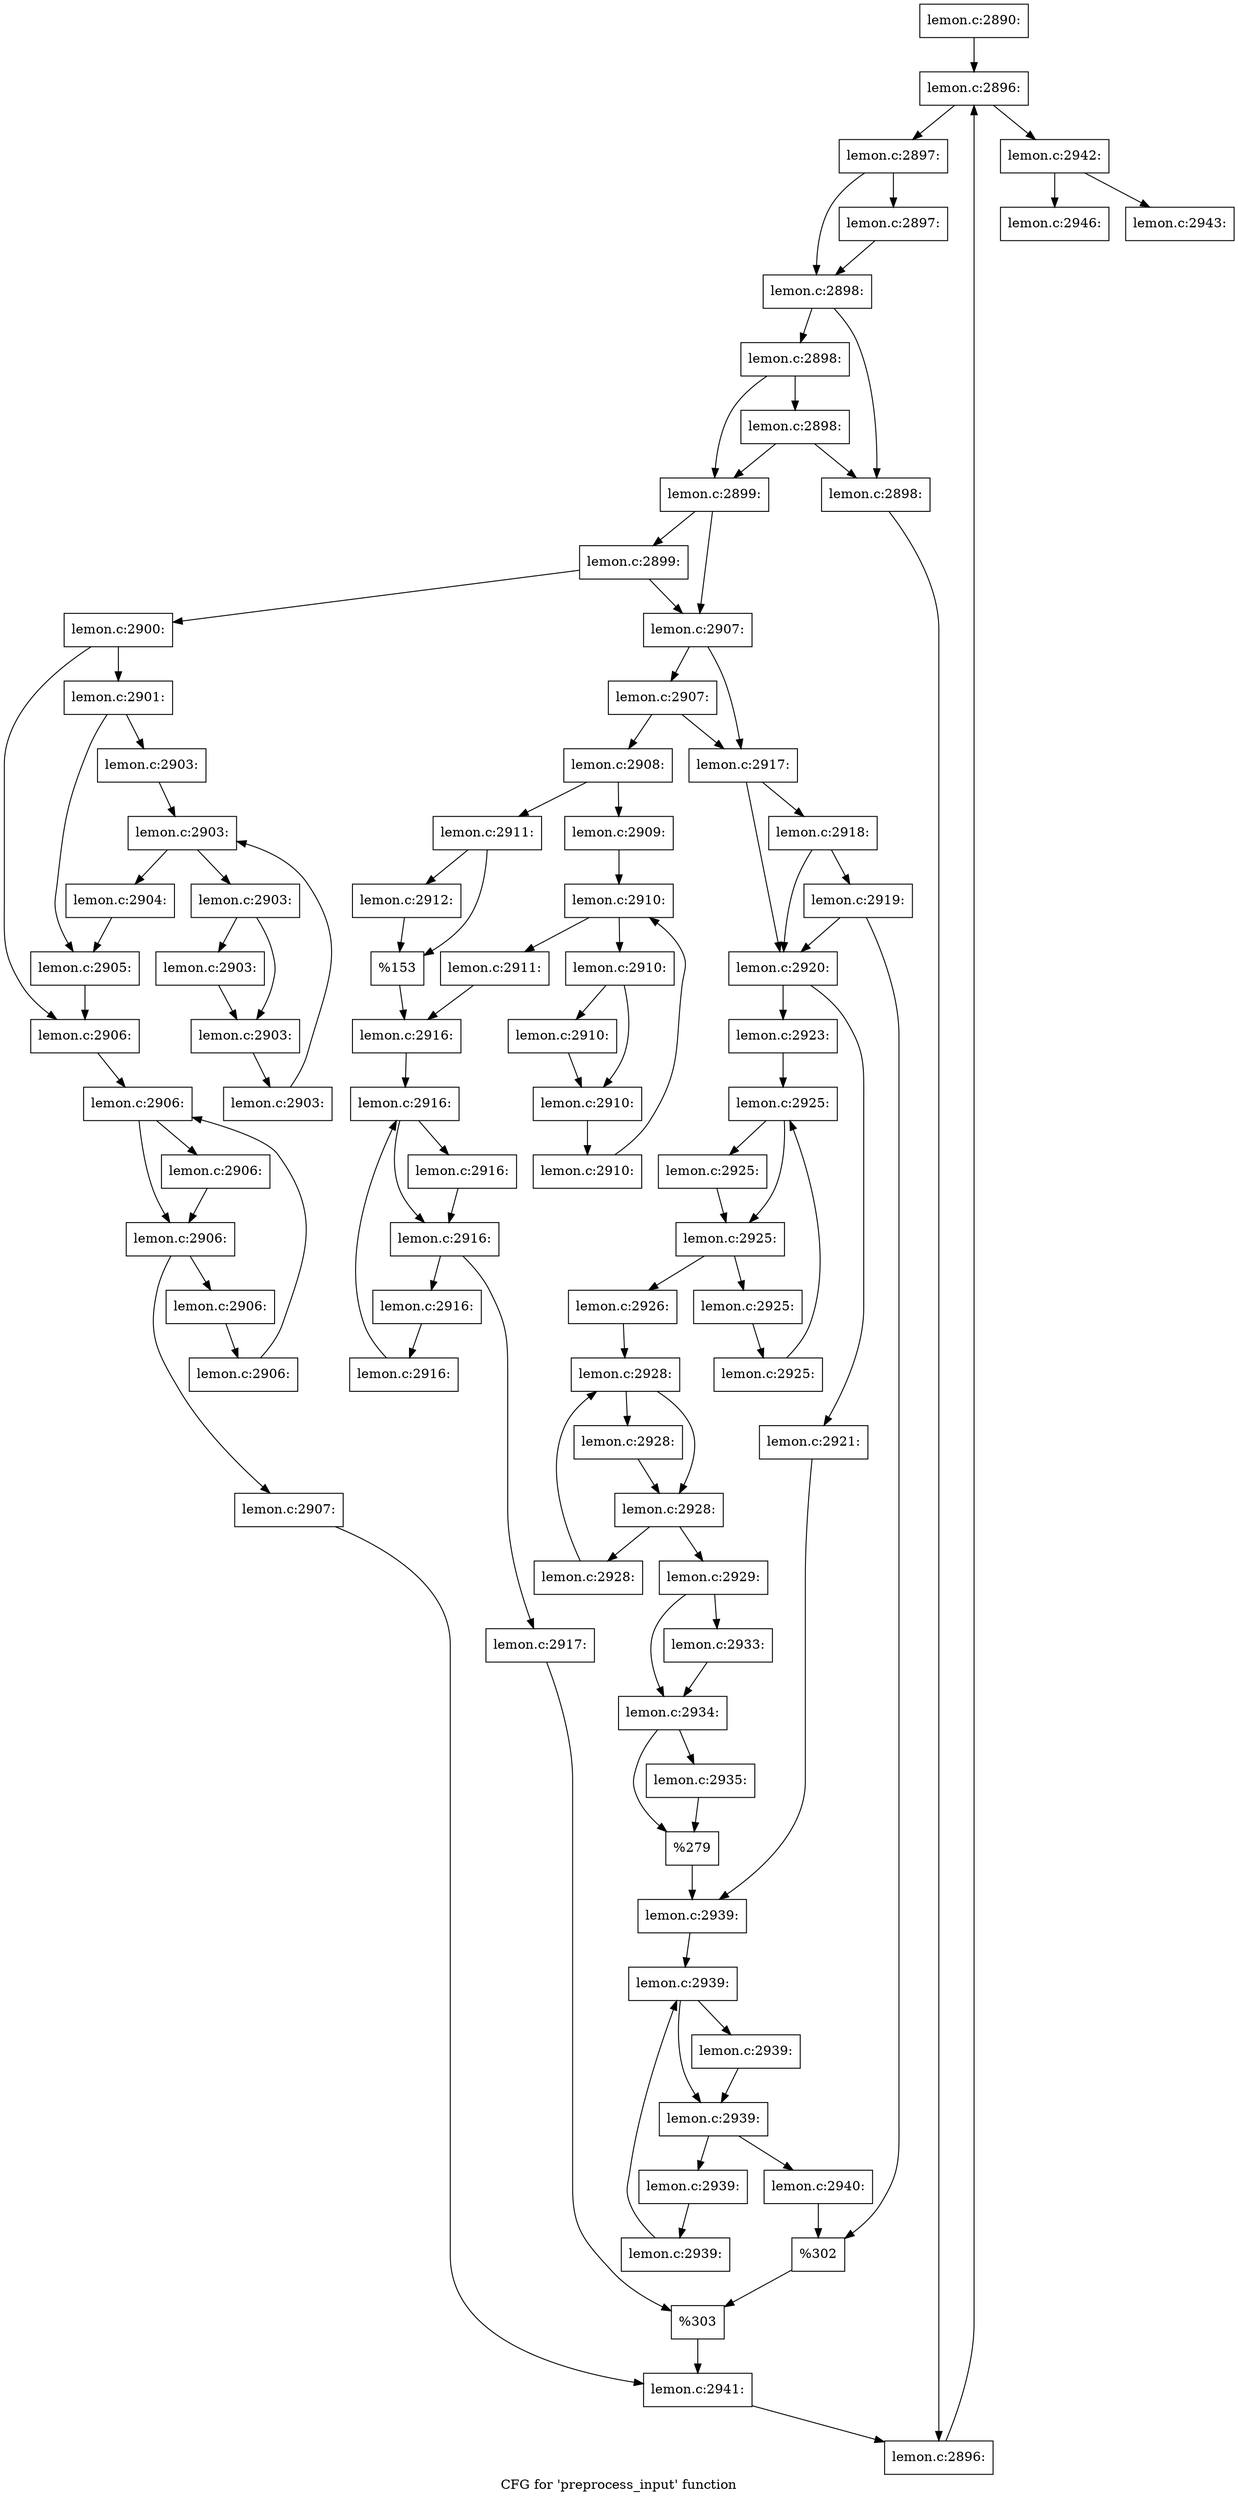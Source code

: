digraph "CFG for 'preprocess_input' function" {
	label="CFG for 'preprocess_input' function";

	Node0x56256576d330 [shape=record,label="{lemon.c:2890:}"];
	Node0x56256576d330 -> Node0x562565774a80;
	Node0x562565774a80 [shape=record,label="{lemon.c:2896:}"];
	Node0x562565774a80 -> Node0x562565774ca0;
	Node0x562565774a80 -> Node0x5625657748d0;
	Node0x562565774ca0 [shape=record,label="{lemon.c:2897:}"];
	Node0x562565774ca0 -> Node0x562565775200;
	Node0x562565774ca0 -> Node0x562565775250;
	Node0x562565775200 [shape=record,label="{lemon.c:2897:}"];
	Node0x562565775200 -> Node0x562565775250;
	Node0x562565775250 [shape=record,label="{lemon.c:2898:}"];
	Node0x562565775250 -> Node0x562565775aa0;
	Node0x562565775250 -> Node0x562565775b40;
	Node0x562565775b40 [shape=record,label="{lemon.c:2898:}"];
	Node0x562565775b40 -> Node0x562565776100;
	Node0x562565775b40 -> Node0x562565775af0;
	Node0x562565776100 [shape=record,label="{lemon.c:2898:}"];
	Node0x562565776100 -> Node0x562565775aa0;
	Node0x562565776100 -> Node0x562565775af0;
	Node0x562565775aa0 [shape=record,label="{lemon.c:2898:}"];
	Node0x562565775aa0 -> Node0x562565774c10;
	Node0x562565775af0 [shape=record,label="{lemon.c:2899:}"];
	Node0x562565775af0 -> Node0x562565776ba0;
	Node0x562565775af0 -> Node0x562565776b50;
	Node0x562565776ba0 [shape=record,label="{lemon.c:2899:}"];
	Node0x562565776ba0 -> Node0x562565776ab0;
	Node0x562565776ba0 -> Node0x562565776b50;
	Node0x562565776ab0 [shape=record,label="{lemon.c:2900:}"];
	Node0x562565776ab0 -> Node0x562565777ca0;
	Node0x562565776ab0 -> Node0x562565777cf0;
	Node0x562565777ca0 [shape=record,label="{lemon.c:2901:}"];
	Node0x562565777ca0 -> Node0x562565778220;
	Node0x562565777ca0 -> Node0x562565778270;
	Node0x562565778220 [shape=record,label="{lemon.c:2903:}"];
	Node0x562565778220 -> Node0x5625657787c0;
	Node0x5625657787c0 [shape=record,label="{lemon.c:2903:}"];
	Node0x5625657787c0 -> Node0x5625657789e0;
	Node0x5625657787c0 -> Node0x562565778610;
	Node0x5625657789e0 [shape=record,label="{lemon.c:2903:}"];
	Node0x5625657789e0 -> Node0x562565778df0;
	Node0x5625657789e0 -> Node0x562565778e40;
	Node0x562565778df0 [shape=record,label="{lemon.c:2903:}"];
	Node0x562565778df0 -> Node0x562565778e40;
	Node0x562565778e40 [shape=record,label="{lemon.c:2903:}"];
	Node0x562565778e40 -> Node0x562565778950;
	Node0x562565778950 [shape=record,label="{lemon.c:2903:}"];
	Node0x562565778950 -> Node0x5625657787c0;
	Node0x562565778610 [shape=record,label="{lemon.c:2904:}"];
	Node0x562565778610 -> Node0x562565778270;
	Node0x562565778270 [shape=record,label="{lemon.c:2905:}"];
	Node0x562565778270 -> Node0x562565777cf0;
	Node0x562565777cf0 [shape=record,label="{lemon.c:2906:}"];
	Node0x562565777cf0 -> Node0x562565779f20;
	Node0x562565779f20 [shape=record,label="{lemon.c:2906:}"];
	Node0x562565779f20 -> Node0x56256577a210;
	Node0x562565779f20 -> Node0x56256577a1c0;
	Node0x56256577a210 [shape=record,label="{lemon.c:2906:}"];
	Node0x56256577a210 -> Node0x56256577a1c0;
	Node0x56256577a1c0 [shape=record,label="{lemon.c:2906:}"];
	Node0x56256577a1c0 -> Node0x56256577a140;
	Node0x56256577a1c0 -> Node0x562565779d00;
	Node0x56256577a140 [shape=record,label="{lemon.c:2906:}"];
	Node0x56256577a140 -> Node0x56256577a0b0;
	Node0x56256577a0b0 [shape=record,label="{lemon.c:2906:}"];
	Node0x56256577a0b0 -> Node0x562565779f20;
	Node0x562565779d00 [shape=record,label="{lemon.c:2907:}"];
	Node0x562565779d00 -> Node0x562565776b00;
	Node0x562565776b50 [shape=record,label="{lemon.c:2907:}"];
	Node0x562565776b50 -> Node0x56256577b560;
	Node0x562565776b50 -> Node0x56256577b510;
	Node0x56256577b560 [shape=record,label="{lemon.c:2907:}"];
	Node0x56256577b560 -> Node0x56256577b470;
	Node0x56256577b560 -> Node0x56256577b510;
	Node0x56256577b470 [shape=record,label="{lemon.c:2908:}"];
	Node0x56256577b470 -> Node0x56256577c530;
	Node0x56256577b470 -> Node0x56256577c5d0;
	Node0x56256577c530 [shape=record,label="{lemon.c:2909:}"];
	Node0x56256577c530 -> Node0x56256577cc40;
	Node0x56256577cc40 [shape=record,label="{lemon.c:2910:}"];
	Node0x56256577cc40 -> Node0x56256577ce60;
	Node0x56256577cc40 -> Node0x56256577ca90;
	Node0x56256577ce60 [shape=record,label="{lemon.c:2910:}"];
	Node0x56256577ce60 -> Node0x56256577d270;
	Node0x56256577ce60 -> Node0x56256577d2c0;
	Node0x56256577d270 [shape=record,label="{lemon.c:2910:}"];
	Node0x56256577d270 -> Node0x56256577d2c0;
	Node0x56256577d2c0 [shape=record,label="{lemon.c:2910:}"];
	Node0x56256577d2c0 -> Node0x56256577cdd0;
	Node0x56256577cdd0 [shape=record,label="{lemon.c:2910:}"];
	Node0x56256577cdd0 -> Node0x56256577cc40;
	Node0x56256577ca90 [shape=record,label="{lemon.c:2911:}"];
	Node0x56256577ca90 -> Node0x56256577c580;
	Node0x56256577c5d0 [shape=record,label="{lemon.c:2911:}"];
	Node0x56256577c5d0 -> Node0x56256577e0c0;
	Node0x56256577c5d0 -> Node0x56256577e110;
	Node0x56256577e0c0 [shape=record,label="{lemon.c:2912:}"];
	Node0x56256577e0c0 -> Node0x56256577e110;
	Node0x56256577e110 [shape=record,label="{%153}"];
	Node0x56256577e110 -> Node0x56256577c580;
	Node0x56256577c580 [shape=record,label="{lemon.c:2916:}"];
	Node0x56256577c580 -> Node0x56256577ec40;
	Node0x56256577ec40 [shape=record,label="{lemon.c:2916:}"];
	Node0x56256577ec40 -> Node0x56256577ef30;
	Node0x56256577ec40 -> Node0x56256577eee0;
	Node0x56256577ef30 [shape=record,label="{lemon.c:2916:}"];
	Node0x56256577ef30 -> Node0x56256577eee0;
	Node0x56256577eee0 [shape=record,label="{lemon.c:2916:}"];
	Node0x56256577eee0 -> Node0x56256577ee60;
	Node0x56256577eee0 -> Node0x56256577ea20;
	Node0x56256577ee60 [shape=record,label="{lemon.c:2916:}"];
	Node0x56256577ee60 -> Node0x56256577edd0;
	Node0x56256577edd0 [shape=record,label="{lemon.c:2916:}"];
	Node0x56256577edd0 -> Node0x56256577ec40;
	Node0x56256577ea20 [shape=record,label="{lemon.c:2917:}"];
	Node0x56256577ea20 -> Node0x56256577b4c0;
	Node0x56256577b510 [shape=record,label="{lemon.c:2917:}"];
	Node0x56256577b510 -> Node0x562565780190;
	Node0x56256577b510 -> Node0x5625657802b0;
	Node0x5625657802b0 [shape=record,label="{lemon.c:2918:}"];
	Node0x5625657802b0 -> Node0x562565780190;
	Node0x5625657802b0 -> Node0x562565780230;
	Node0x562565780230 [shape=record,label="{lemon.c:2919:}"];
	Node0x562565780230 -> Node0x562565780190;
	Node0x562565780230 -> Node0x5625657801e0;
	Node0x562565780190 [shape=record,label="{lemon.c:2920:}"];
	Node0x562565780190 -> Node0x562565781940;
	Node0x562565780190 -> Node0x5625657819e0;
	Node0x562565781940 [shape=record,label="{lemon.c:2921:}"];
	Node0x562565781940 -> Node0x562565781990;
	Node0x5625657819e0 [shape=record,label="{lemon.c:2923:}"];
	Node0x5625657819e0 -> Node0x562565782770;
	Node0x562565782770 [shape=record,label="{lemon.c:2925:}"];
	Node0x562565782770 -> Node0x562565782a60;
	Node0x562565782770 -> Node0x562565782a10;
	Node0x562565782a60 [shape=record,label="{lemon.c:2925:}"];
	Node0x562565782a60 -> Node0x562565782a10;
	Node0x562565782a10 [shape=record,label="{lemon.c:2925:}"];
	Node0x562565782a10 -> Node0x562565782990;
	Node0x562565782a10 -> Node0x562565782550;
	Node0x562565782990 [shape=record,label="{lemon.c:2925:}"];
	Node0x562565782990 -> Node0x562565782900;
	Node0x562565782900 [shape=record,label="{lemon.c:2925:}"];
	Node0x562565782900 -> Node0x562565782770;
	Node0x562565782550 [shape=record,label="{lemon.c:2926:}"];
	Node0x562565782550 -> Node0x5625657843c0;
	Node0x5625657843c0 [shape=record,label="{lemon.c:2928:}"];
	Node0x5625657843c0 -> Node0x5625657845f0;
	Node0x5625657843c0 -> Node0x5625657845a0;
	Node0x5625657845f0 [shape=record,label="{lemon.c:2928:}"];
	Node0x5625657845f0 -> Node0x5625657845a0;
	Node0x5625657845a0 [shape=record,label="{lemon.c:2928:}"];
	Node0x5625657845a0 -> Node0x562565785090;
	Node0x5625657845a0 -> Node0x562565784520;
	Node0x562565785090 [shape=record,label="{lemon.c:2928:}"];
	Node0x562565785090 -> Node0x5625657843c0;
	Node0x562565784520 [shape=record,label="{lemon.c:2929:}"];
	Node0x562565784520 -> Node0x562565786280;
	Node0x562565784520 -> Node0x5625653e79d0;
	Node0x5625653e79d0 [shape=record,label="{lemon.c:2933:}"];
	Node0x5625653e79d0 -> Node0x562565786280;
	Node0x562565786280 [shape=record,label="{lemon.c:2934:}"];
	Node0x562565786280 -> Node0x562565786ca0;
	Node0x562565786280 -> Node0x562565786cf0;
	Node0x562565786ca0 [shape=record,label="{lemon.c:2935:}"];
	Node0x562565786ca0 -> Node0x562565786cf0;
	Node0x562565786cf0 [shape=record,label="{%279}"];
	Node0x562565786cf0 -> Node0x562565781990;
	Node0x562565781990 [shape=record,label="{lemon.c:2939:}"];
	Node0x562565781990 -> Node0x5625657876a0;
	Node0x5625657876a0 [shape=record,label="{lemon.c:2939:}"];
	Node0x5625657876a0 -> Node0x562565787990;
	Node0x5625657876a0 -> Node0x562565787940;
	Node0x562565787990 [shape=record,label="{lemon.c:2939:}"];
	Node0x562565787990 -> Node0x562565787940;
	Node0x562565787940 [shape=record,label="{lemon.c:2939:}"];
	Node0x562565787940 -> Node0x5625657878c0;
	Node0x562565787940 -> Node0x562565787480;
	Node0x5625657878c0 [shape=record,label="{lemon.c:2939:}"];
	Node0x5625657878c0 -> Node0x562565787830;
	Node0x562565787830 [shape=record,label="{lemon.c:2939:}"];
	Node0x562565787830 -> Node0x5625657876a0;
	Node0x562565787480 [shape=record,label="{lemon.c:2940:}"];
	Node0x562565787480 -> Node0x5625657801e0;
	Node0x5625657801e0 [shape=record,label="{%302}"];
	Node0x5625657801e0 -> Node0x56256577b4c0;
	Node0x56256577b4c0 [shape=record,label="{%303}"];
	Node0x56256577b4c0 -> Node0x562565776b00;
	Node0x562565776b00 [shape=record,label="{lemon.c:2941:}"];
	Node0x562565776b00 -> Node0x562565774c10;
	Node0x562565774c10 [shape=record,label="{lemon.c:2896:}"];
	Node0x562565774c10 -> Node0x562565774a80;
	Node0x5625657748d0 [shape=record,label="{lemon.c:2942:}"];
	Node0x5625657748d0 -> Node0x562565789100;
	Node0x5625657748d0 -> Node0x562565789150;
	Node0x562565789100 [shape=record,label="{lemon.c:2943:}"];
	Node0x562565789150 [shape=record,label="{lemon.c:2946:}"];
}

